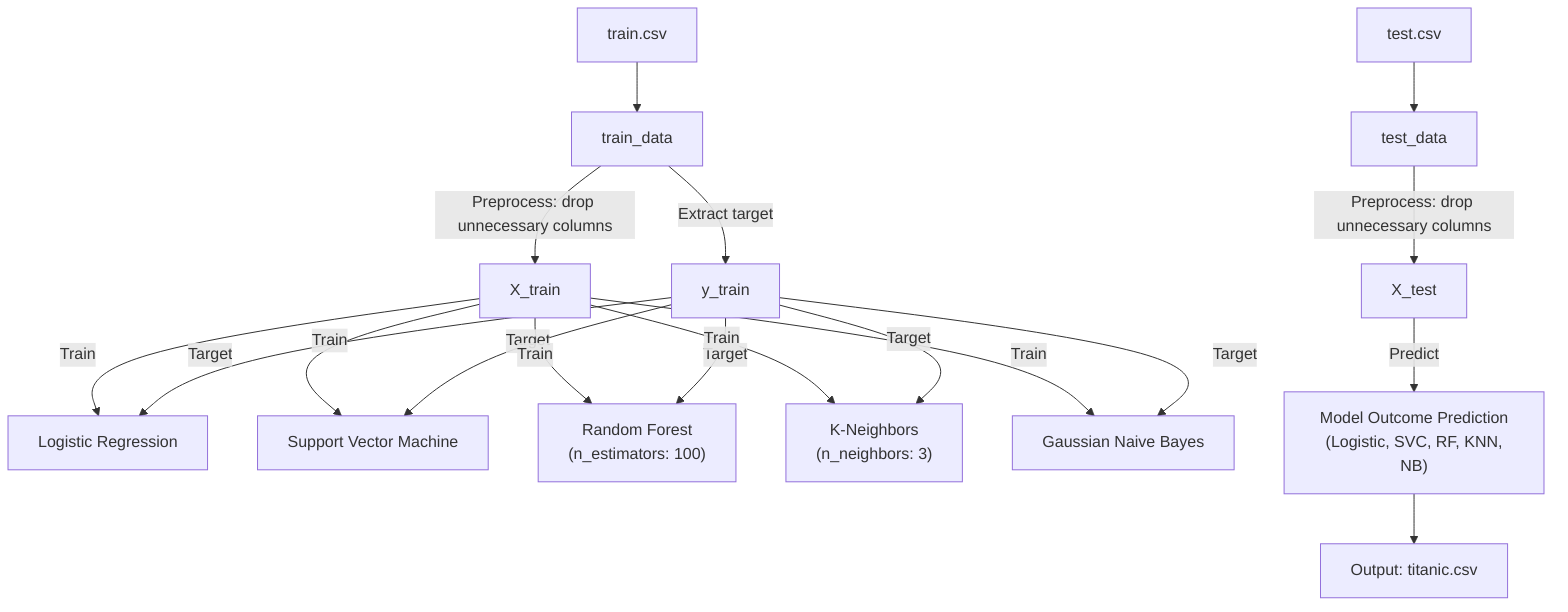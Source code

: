 flowchart TD
    %% Data Sources
    A["train.csv"] --> B["train_data"]
    C["test.csv"] --> D["test_data"]

    %% Data Preparation
    B -->|Preprocess: drop unnecessary columns| E["X_train"]
    B -->|Extract target| F["y_train"]
    D -->|Preprocess: drop unnecessary columns| G["X_test"]

    %% Model Training
    E --> |Train| H["Logistic Regression"]
    F --> |Target| H
    E --> |Train| I["Support Vector Machine"]
    F --> |Target| I
    E --> |Train| J["Random Forest\n(n_estimators: 100)"]
    F --> |Target| J
    E --> |Train| K["K-Neighbors\n(n_neighbors: 3)"]
    F --> |Target| K
    E --> |Train| L["Gaussian Naive Bayes"]
    F --> |Target| L

    %% Predictions
    G --> |Predict| M["Model Outcome Prediction\n (Logistic, SVC, RF, KNN, NB)"]
    M --> N["Output: titanic.csv"]